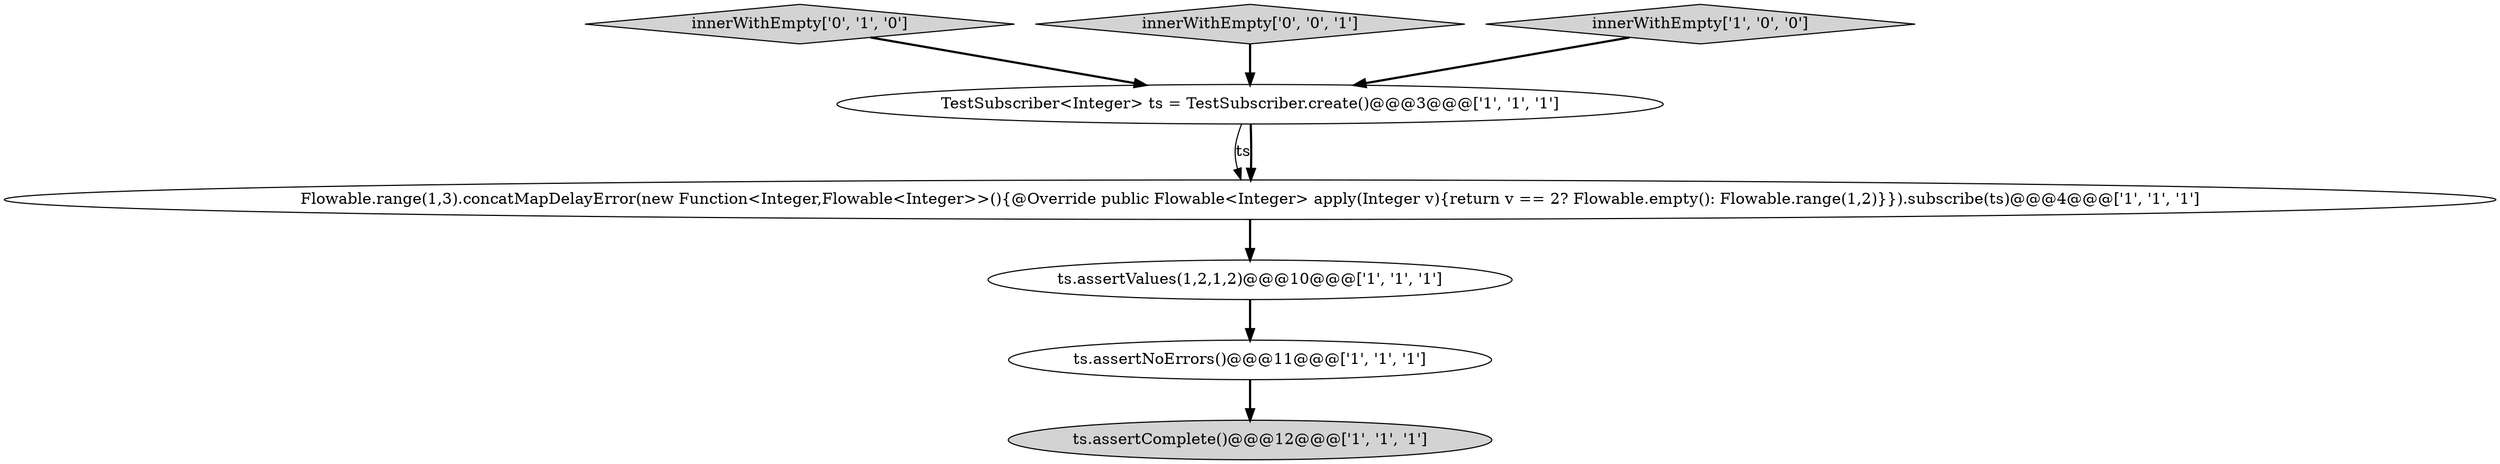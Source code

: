 digraph {
3 [style = filled, label = "ts.assertComplete()@@@12@@@['1', '1', '1']", fillcolor = lightgray, shape = ellipse image = "AAA0AAABBB1BBB"];
0 [style = filled, label = "ts.assertValues(1,2,1,2)@@@10@@@['1', '1', '1']", fillcolor = white, shape = ellipse image = "AAA0AAABBB1BBB"];
6 [style = filled, label = "innerWithEmpty['0', '1', '0']", fillcolor = lightgray, shape = diamond image = "AAA0AAABBB2BBB"];
7 [style = filled, label = "innerWithEmpty['0', '0', '1']", fillcolor = lightgray, shape = diamond image = "AAA0AAABBB3BBB"];
4 [style = filled, label = "ts.assertNoErrors()@@@11@@@['1', '1', '1']", fillcolor = white, shape = ellipse image = "AAA0AAABBB1BBB"];
2 [style = filled, label = "innerWithEmpty['1', '0', '0']", fillcolor = lightgray, shape = diamond image = "AAA0AAABBB1BBB"];
5 [style = filled, label = "Flowable.range(1,3).concatMapDelayError(new Function<Integer,Flowable<Integer>>(){@Override public Flowable<Integer> apply(Integer v){return v == 2? Flowable.empty(): Flowable.range(1,2)}}).subscribe(ts)@@@4@@@['1', '1', '1']", fillcolor = white, shape = ellipse image = "AAA0AAABBB1BBB"];
1 [style = filled, label = "TestSubscriber<Integer> ts = TestSubscriber.create()@@@3@@@['1', '1', '1']", fillcolor = white, shape = ellipse image = "AAA0AAABBB1BBB"];
5->0 [style = bold, label=""];
7->1 [style = bold, label=""];
0->4 [style = bold, label=""];
4->3 [style = bold, label=""];
2->1 [style = bold, label=""];
6->1 [style = bold, label=""];
1->5 [style = solid, label="ts"];
1->5 [style = bold, label=""];
}
